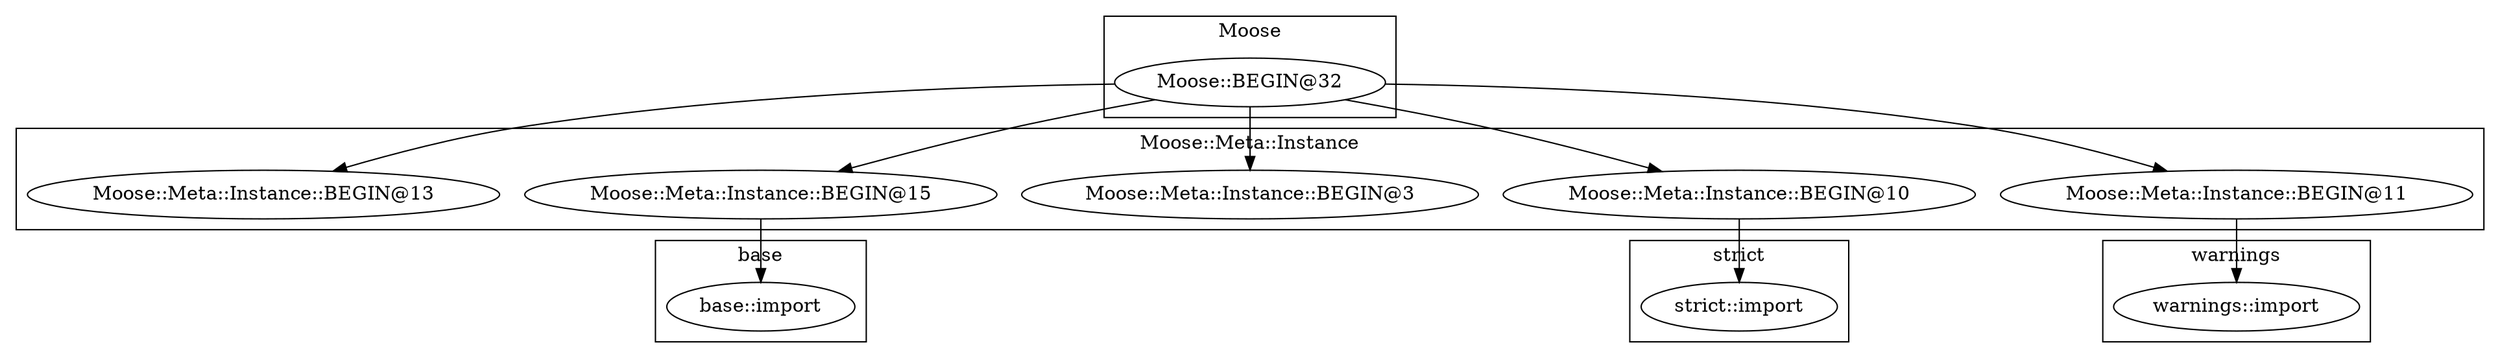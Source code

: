 digraph {
graph [overlap=false]
subgraph cluster_Moose_Meta_Instance {
	label="Moose::Meta::Instance";
	"Moose::Meta::Instance::BEGIN@15";
	"Moose::Meta::Instance::BEGIN@10";
	"Moose::Meta::Instance::BEGIN@3";
	"Moose::Meta::Instance::BEGIN@11";
	"Moose::Meta::Instance::BEGIN@13";
}
subgraph cluster_warnings {
	label="warnings";
	"warnings::import";
}
subgraph cluster_Moose {
	label="Moose";
	"Moose::BEGIN@32";
}
subgraph cluster_base {
	label="base";
	"base::import";
}
subgraph cluster_strict {
	label="strict";
	"strict::import";
}
"Moose::Meta::Instance::BEGIN@10" -> "strict::import";
"Moose::BEGIN@32" -> "Moose::Meta::Instance::BEGIN@13";
"Moose::BEGIN@32" -> "Moose::Meta::Instance::BEGIN@11";
"Moose::Meta::Instance::BEGIN@15" -> "base::import";
"Moose::Meta::Instance::BEGIN@11" -> "warnings::import";
"Moose::BEGIN@32" -> "Moose::Meta::Instance::BEGIN@3";
"Moose::BEGIN@32" -> "Moose::Meta::Instance::BEGIN@15";
"Moose::BEGIN@32" -> "Moose::Meta::Instance::BEGIN@10";
}

